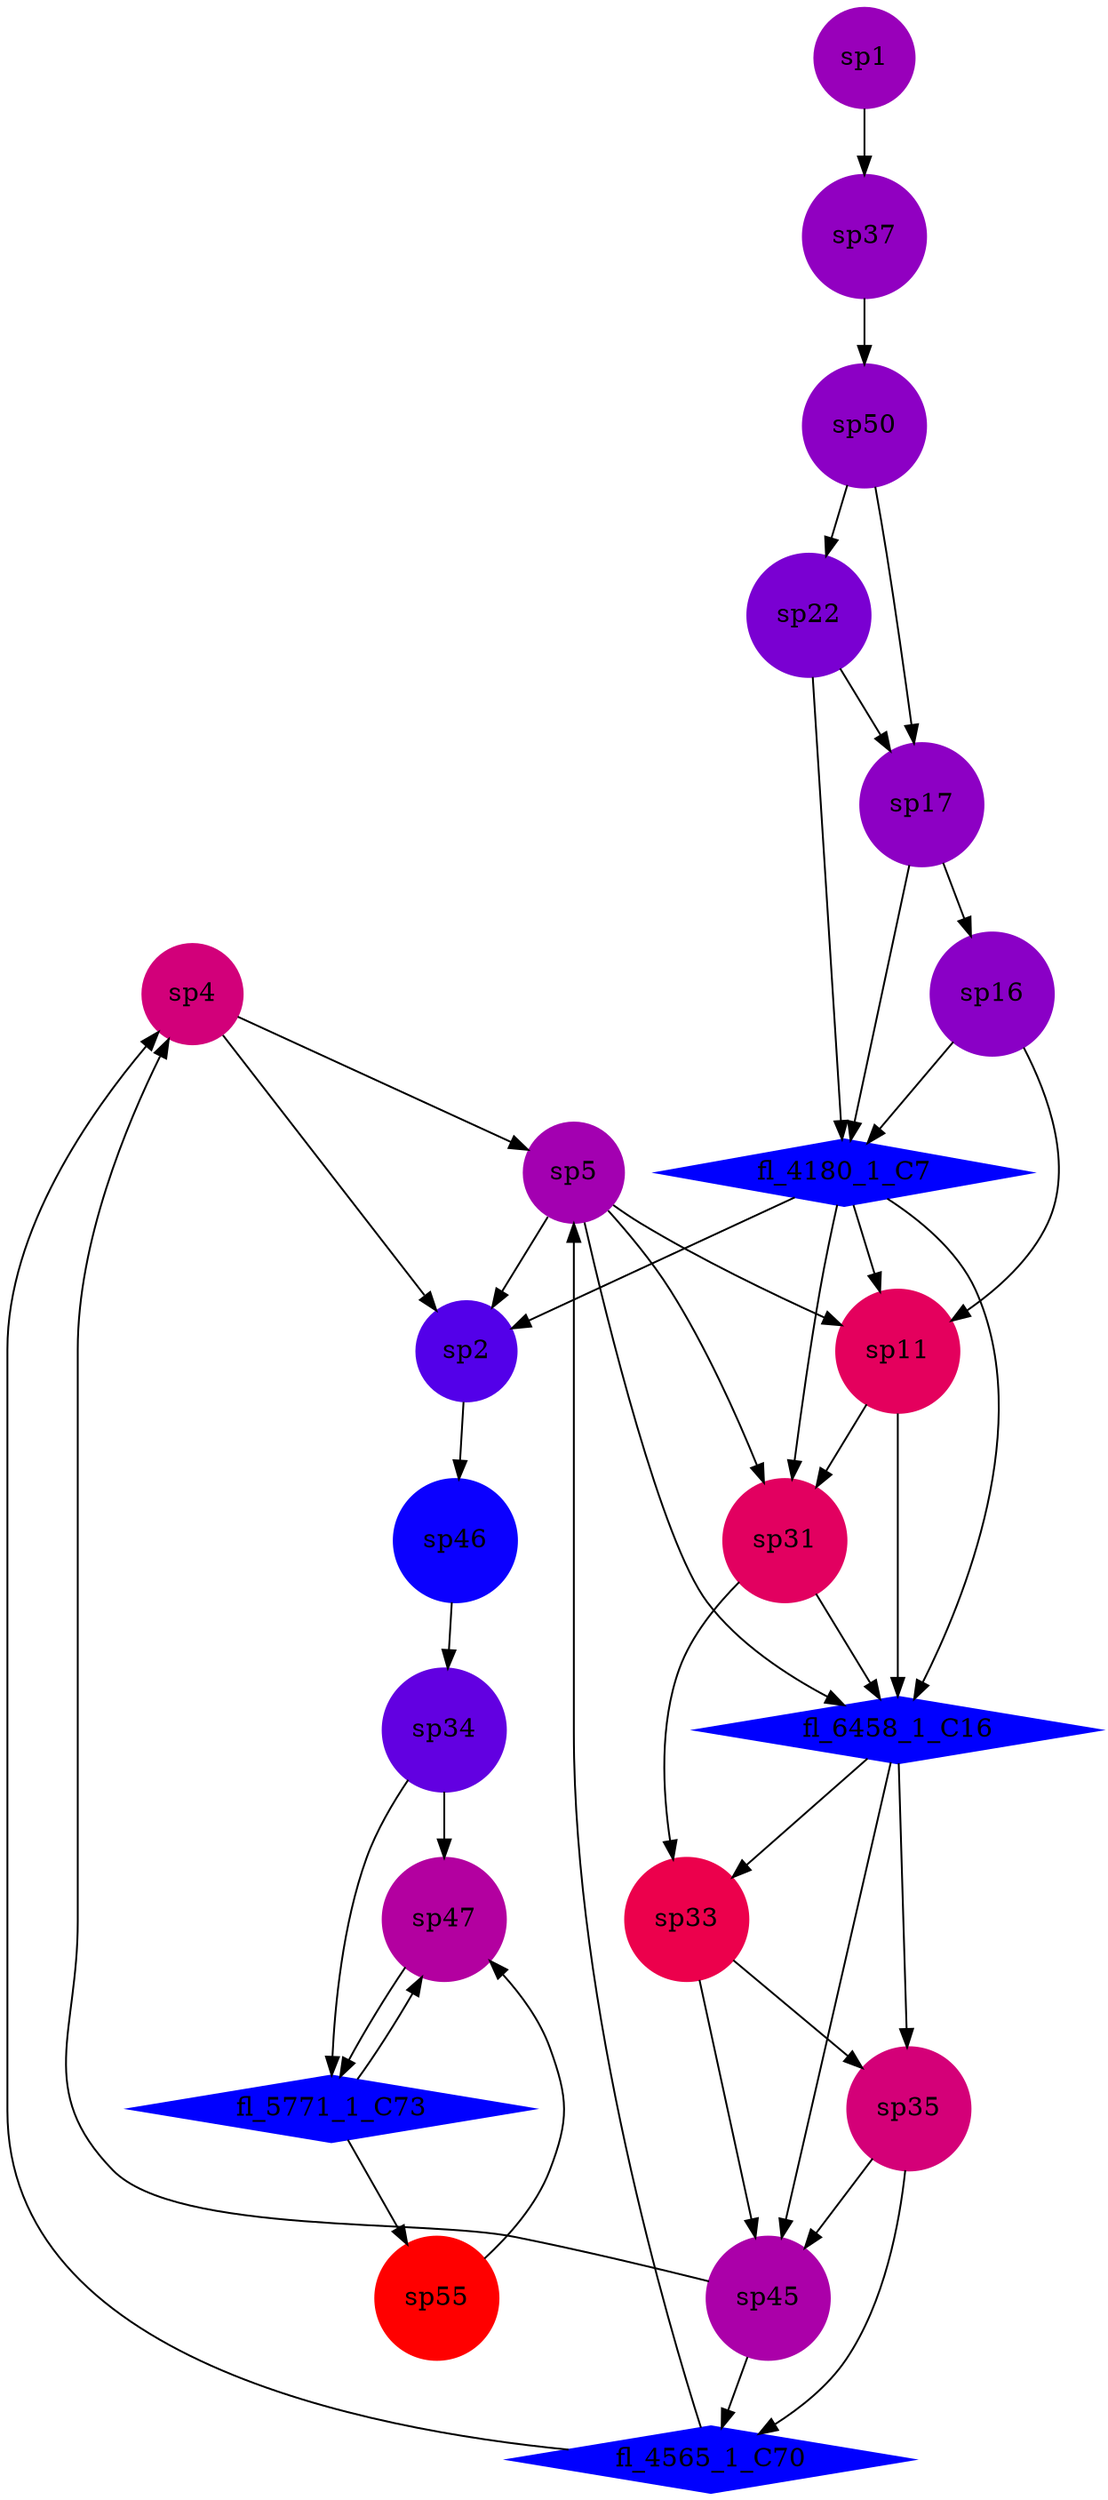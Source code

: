 digraph ATTTCAATTCCATAAAGGTGCGATTAGAAC {
		sp4 [ color = "#d2007a", fillcolor="#d2007a", style= filled, shape=circle];
		sp5 [ color = "#a300b1", fillcolor="#a300b1", style= filled, shape=circle];
		fl_4180_1_C7 [ color = "#0000ff", fillcolor="#0000ff", style= filled, shape=diamond];
		sp2 [ color = "#5300e9", fillcolor="#5300e9", style= filled, shape=circle];
		sp47 [ color = "#b300a0", fillcolor="#b300a0", style= filled, shape=circle];
		fl_5771_1_C73 [ color = "#0000ff", fillcolor="#0000ff", style= filled, shape=diamond];
		sp1 [ color = "#9900ba", fillcolor="#9900ba", style= filled, shape=circle];
		sp37 [ color = "#9100c1", fillcolor="#9100c1", style= filled, shape=circle];
		sp46 [ color = "#0b00ff", fillcolor="#0b00ff", style= filled, shape=circle];
		sp50 [ color = "#8c00c5", fillcolor="#8c00c5", style= filled, shape=circle];
		sp22 [ color = "#7a00d2", fillcolor="#7a00d2", style= filled, shape=circle];
		sp34 [ color = "#6200e1", fillcolor="#6200e1", style= filled, shape=circle];
		sp31 [ color = "#e20060", fillcolor="#e20060", style= filled, shape=circle];
		fl_4565_1_C70 [ color = "#0000ff", fillcolor="#0000ff", style= filled, shape=diamond];
		fl_6458_1_C16 [ color = "#0000ff", fillcolor="#0000ff", style= filled, shape=diamond];
		sp11 [ color = "#e4005d", fillcolor="#e4005d", style= filled, shape=circle];
		sp55 [ color = "#ff0000", fillcolor="#ff0000", style= filled, shape=circle];
		sp16 [ color = "#8a00c6", fillcolor="#8a00c6", style= filled, shape=circle];
		sp33 [ color = "#ec004c", fillcolor="#ec004c", style= filled, shape=circle];
		sp35 [ color = "#d40078", fillcolor="#d40078", style= filled, shape=circle];
		sp45 [ color = "#ab00a9", fillcolor="#ab00a9", style= filled, shape=circle];
		sp17 [ color = "#8d00c4", fillcolor="#8d00c4", style= filled, shape=circle];
		sp4 -> sp2 [ len=2 ];
		sp4 -> sp5 [ len=2 ];
		sp5 -> fl_6458_1_C16 [ len=2 ];
		sp5 -> sp11 [ len=2 ];
		sp5 -> sp2 [ len=2 ];
		sp5 -> sp31 [ len=2 ];
		fl_4180_1_C7 -> fl_6458_1_C16 [ len=2 ];
		fl_4180_1_C7 -> sp11 [ len=2 ];
		fl_4180_1_C7 -> sp2 [ len=2 ];
		fl_4180_1_C7 -> sp31 [ len=2 ];
		sp2 -> sp46 [ len=2 ];
		sp47 -> fl_5771_1_C73 [ len=2 ];
		fl_5771_1_C73 -> sp55 [ len=2 ];
		fl_5771_1_C73 -> sp47 [ len=2 ];
		sp1 -> sp37 [ len=2 ];
		sp37 -> sp50 [ len=2 ];
		sp46 -> sp34 [ len=2 ];
		sp50 -> sp22 [ len=2 ];
		sp50 -> sp17 [ len=2 ];
		sp22 -> fl_4180_1_C7 [ len=2 ];
		sp22 -> sp17 [ len=2 ];
		sp34 -> sp47 [ len=2 ];
		sp34 -> fl_5771_1_C73 [ len=2 ];
		sp31 -> fl_6458_1_C16 [ len=2 ];
		sp31 -> sp33 [ len=2 ];
		fl_4565_1_C70 -> sp4 [ len=2 ];
		fl_4565_1_C70 -> sp5 [ len=2 ];
		fl_6458_1_C16 -> sp45 [ len=2 ];
		fl_6458_1_C16 -> sp35 [ len=2 ];
		fl_6458_1_C16 -> sp33 [ len=2 ];
		sp11 -> fl_6458_1_C16 [ len=2 ];
		sp11 -> sp31 [ len=2 ];
		sp55 -> sp47 [ len=2 ];
		sp16 -> sp11 [ len=2 ];
		sp16 -> fl_4180_1_C7 [ len=2 ];
		sp33 -> sp45 [ len=2 ];
		sp33 -> sp35 [ len=2 ];
		sp35 -> sp45 [ len=2 ];
		sp35 -> fl_4565_1_C70 [ len=2 ];
		sp45 -> sp4 [ len=2 ];
		sp45 -> fl_4565_1_C70 [ len=2 ];
		sp17 -> fl_4180_1_C7 [ len=2 ];
		sp17 -> sp16 [ len=2 ];

}
